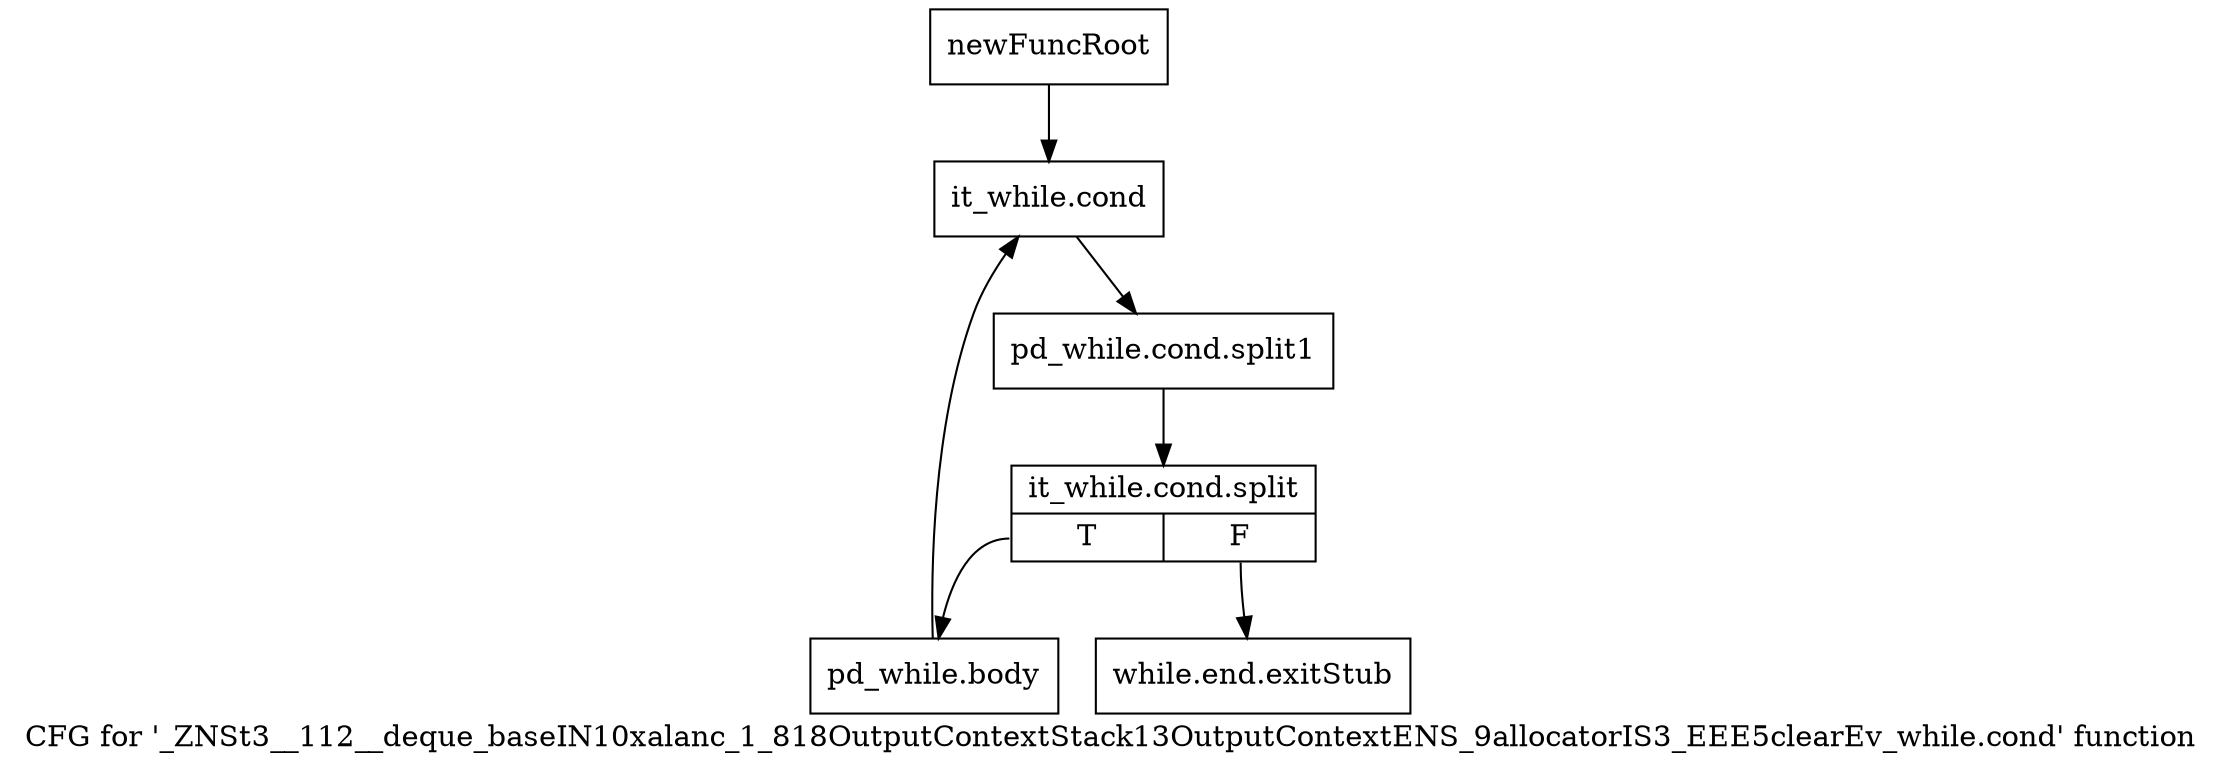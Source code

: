 digraph "CFG for '_ZNSt3__112__deque_baseIN10xalanc_1_818OutputContextStack13OutputContextENS_9allocatorIS3_EEE5clearEv_while.cond' function" {
	label="CFG for '_ZNSt3__112__deque_baseIN10xalanc_1_818OutputContextStack13OutputContextENS_9allocatorIS3_EEE5clearEv_while.cond' function";

	Node0x9fc4200 [shape=record,label="{newFuncRoot}"];
	Node0x9fc4200 -> Node0x9fc42a0;
	Node0x9fc4250 [shape=record,label="{while.end.exitStub}"];
	Node0x9fc42a0 [shape=record,label="{it_while.cond}"];
	Node0x9fc42a0 -> Node0xd128e90;
	Node0xd128e90 [shape=record,label="{pd_while.cond.split1}"];
	Node0xd128e90 -> Node0xd12a000;
	Node0xd12a000 [shape=record,label="{it_while.cond.split|{<s0>T|<s1>F}}"];
	Node0xd12a000:s0 -> Node0x9fc42f0;
	Node0xd12a000:s1 -> Node0x9fc4250;
	Node0x9fc42f0 [shape=record,label="{pd_while.body}"];
	Node0x9fc42f0 -> Node0x9fc42a0;
}
